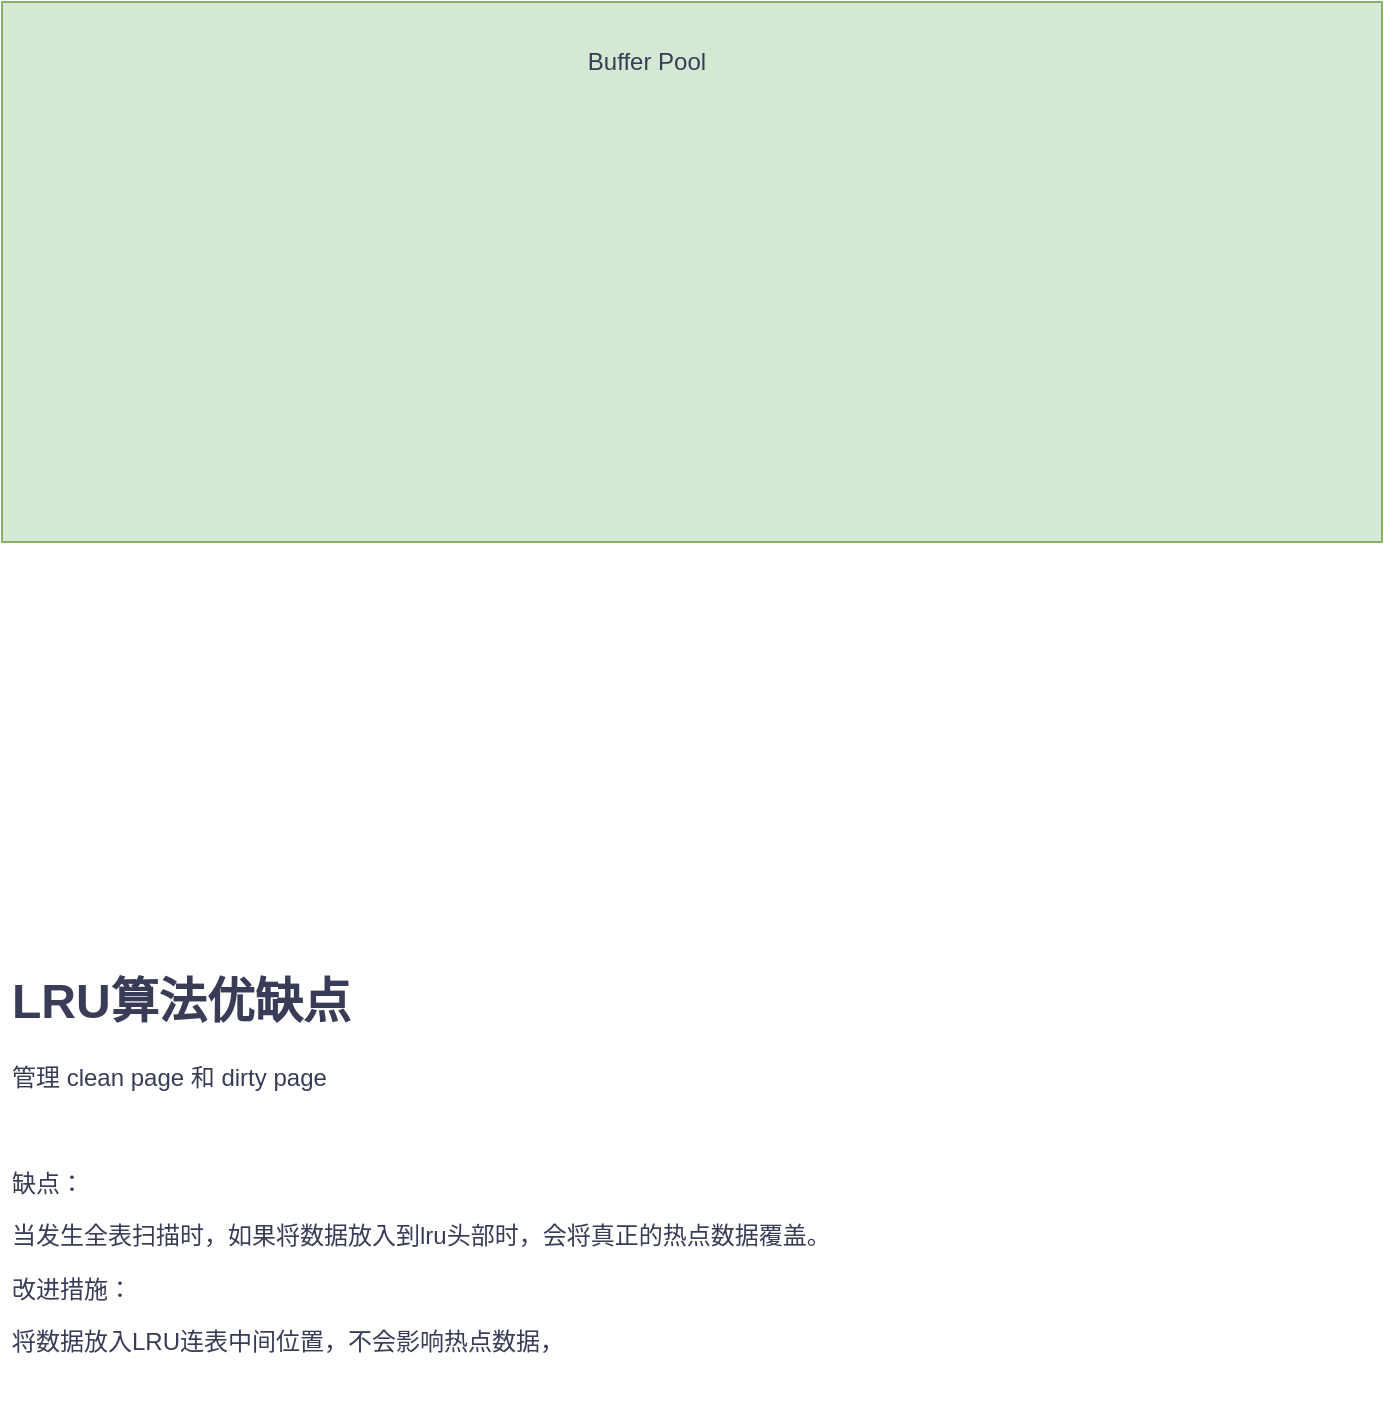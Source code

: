 <mxfile version="23.1.6" type="github">
  <diagram name="Page-1" id="Jtu7l2riXO6fCj7KywLi">
    <mxGraphModel dx="1362" dy="795" grid="1" gridSize="10" guides="1" tooltips="1" connect="1" arrows="1" fold="1" page="1" pageScale="1" pageWidth="850" pageHeight="1100" math="0" shadow="0">
      <root>
        <mxCell id="0" />
        <mxCell id="1" parent="0" />
        <mxCell id="zM8ChRk5vcqzzWNnv-Rv-1" value="" style="rounded=0;whiteSpace=wrap;html=1;labelBackgroundColor=none;fillColor=#d5e8d4;strokeColor=#82b366;" vertex="1" parent="1">
          <mxGeometry x="70" y="100" width="690" height="270" as="geometry" />
        </mxCell>
        <mxCell id="zM8ChRk5vcqzzWNnv-Rv-3" value="Buffer Pool" style="text;html=1;align=center;verticalAlign=middle;whiteSpace=wrap;rounded=0;fontColor=#393C56;" vertex="1" parent="1">
          <mxGeometry x="320" y="120" width="145" height="20" as="geometry" />
        </mxCell>
        <mxCell id="zM8ChRk5vcqzzWNnv-Rv-4" value="&lt;h1&gt;LRU算法优缺点&lt;br&gt;&lt;/h1&gt;&lt;p&gt;管理 clean page 和 dirty page&lt;/p&gt;&lt;p&gt;&lt;br&gt;&lt;/p&gt;&lt;p&gt;缺点：&lt;/p&gt;&lt;p&gt;当发生全表扫描时，如果将数据放入到lru头部时，会将真正的热点数据覆盖。&lt;/p&gt;&lt;p&gt;改进措施：&lt;/p&gt;&lt;p&gt;将数据放入LRU连表中间位置，不会影响热点数据，&lt;br&gt;&lt;/p&gt;" style="text;html=1;spacing=5;spacingTop=-20;whiteSpace=wrap;overflow=hidden;rounded=0;fontColor=#393C56;" vertex="1" parent="1">
          <mxGeometry x="70" y="580" width="690" height="230" as="geometry" />
        </mxCell>
      </root>
    </mxGraphModel>
  </diagram>
</mxfile>

